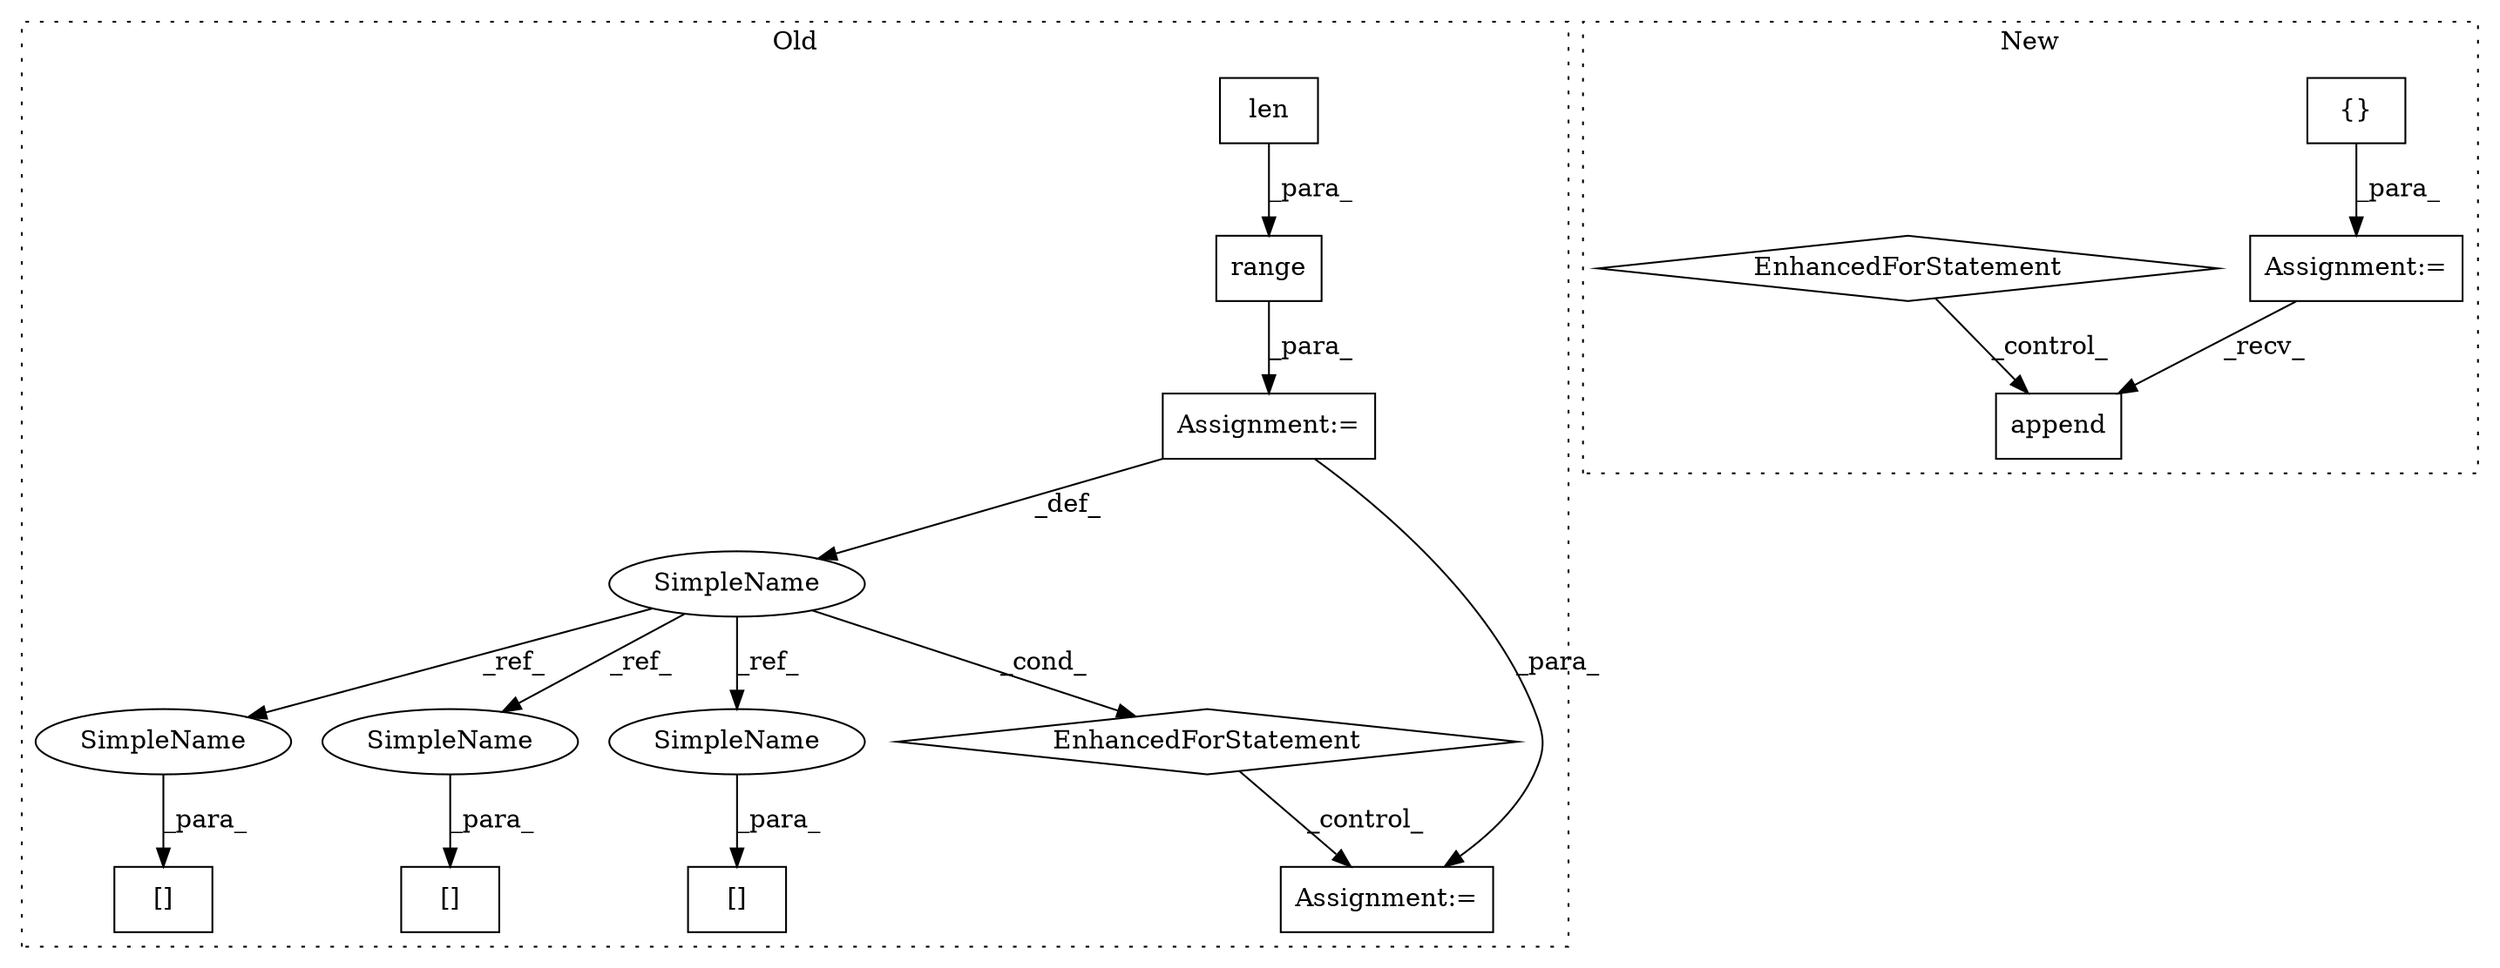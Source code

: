 digraph G {
subgraph cluster0 {
1 [label="range" a="32" s="794,814" l="6,1" shape="box"];
3 [label="Assignment:=" a="7" s="733,815" l="53,2" shape="box"];
5 [label="EnhancedForStatement" a="70" s="733,815" l="53,2" shape="diamond"];
6 [label="[]" a="2" s="900,911" l="10,1" shape="box"];
7 [label="SimpleName" a="42" s="790" l="1" shape="ellipse"];
8 [label="Assignment:=" a="7" s="825,914" l="57,2" shape="box"];
9 [label="[]" a="2" s="953,964" l="10,1" shape="box"];
10 [label="len" a="32" s="800,813" l="4,1" shape="box"];
11 [label="[]" a="2" s="926,937" l="10,1" shape="box"];
14 [label="SimpleName" a="42" s="936" l="1" shape="ellipse"];
15 [label="SimpleName" a="42" s="910" l="1" shape="ellipse"];
16 [label="SimpleName" a="42" s="963" l="1" shape="ellipse"];
label = "Old";
style="dotted";
}
subgraph cluster1 {
2 [label="{}" a="4" s="811" l="2" shape="box"];
4 [label="Assignment:=" a="7" s="801" l="1" shape="box"];
12 [label="append" a="32" s="961,993" l="7,1" shape="box"];
13 [label="EnhancedForStatement" a="70" s="847,940" l="63,2" shape="diamond"];
label = "New";
style="dotted";
}
1 -> 3 [label="_para_"];
2 -> 4 [label="_para_"];
3 -> 7 [label="_def_"];
3 -> 8 [label="_para_"];
4 -> 12 [label="_recv_"];
5 -> 8 [label="_control_"];
7 -> 5 [label="_cond_"];
7 -> 14 [label="_ref_"];
7 -> 16 [label="_ref_"];
7 -> 15 [label="_ref_"];
10 -> 1 [label="_para_"];
13 -> 12 [label="_control_"];
14 -> 11 [label="_para_"];
15 -> 6 [label="_para_"];
16 -> 9 [label="_para_"];
}
